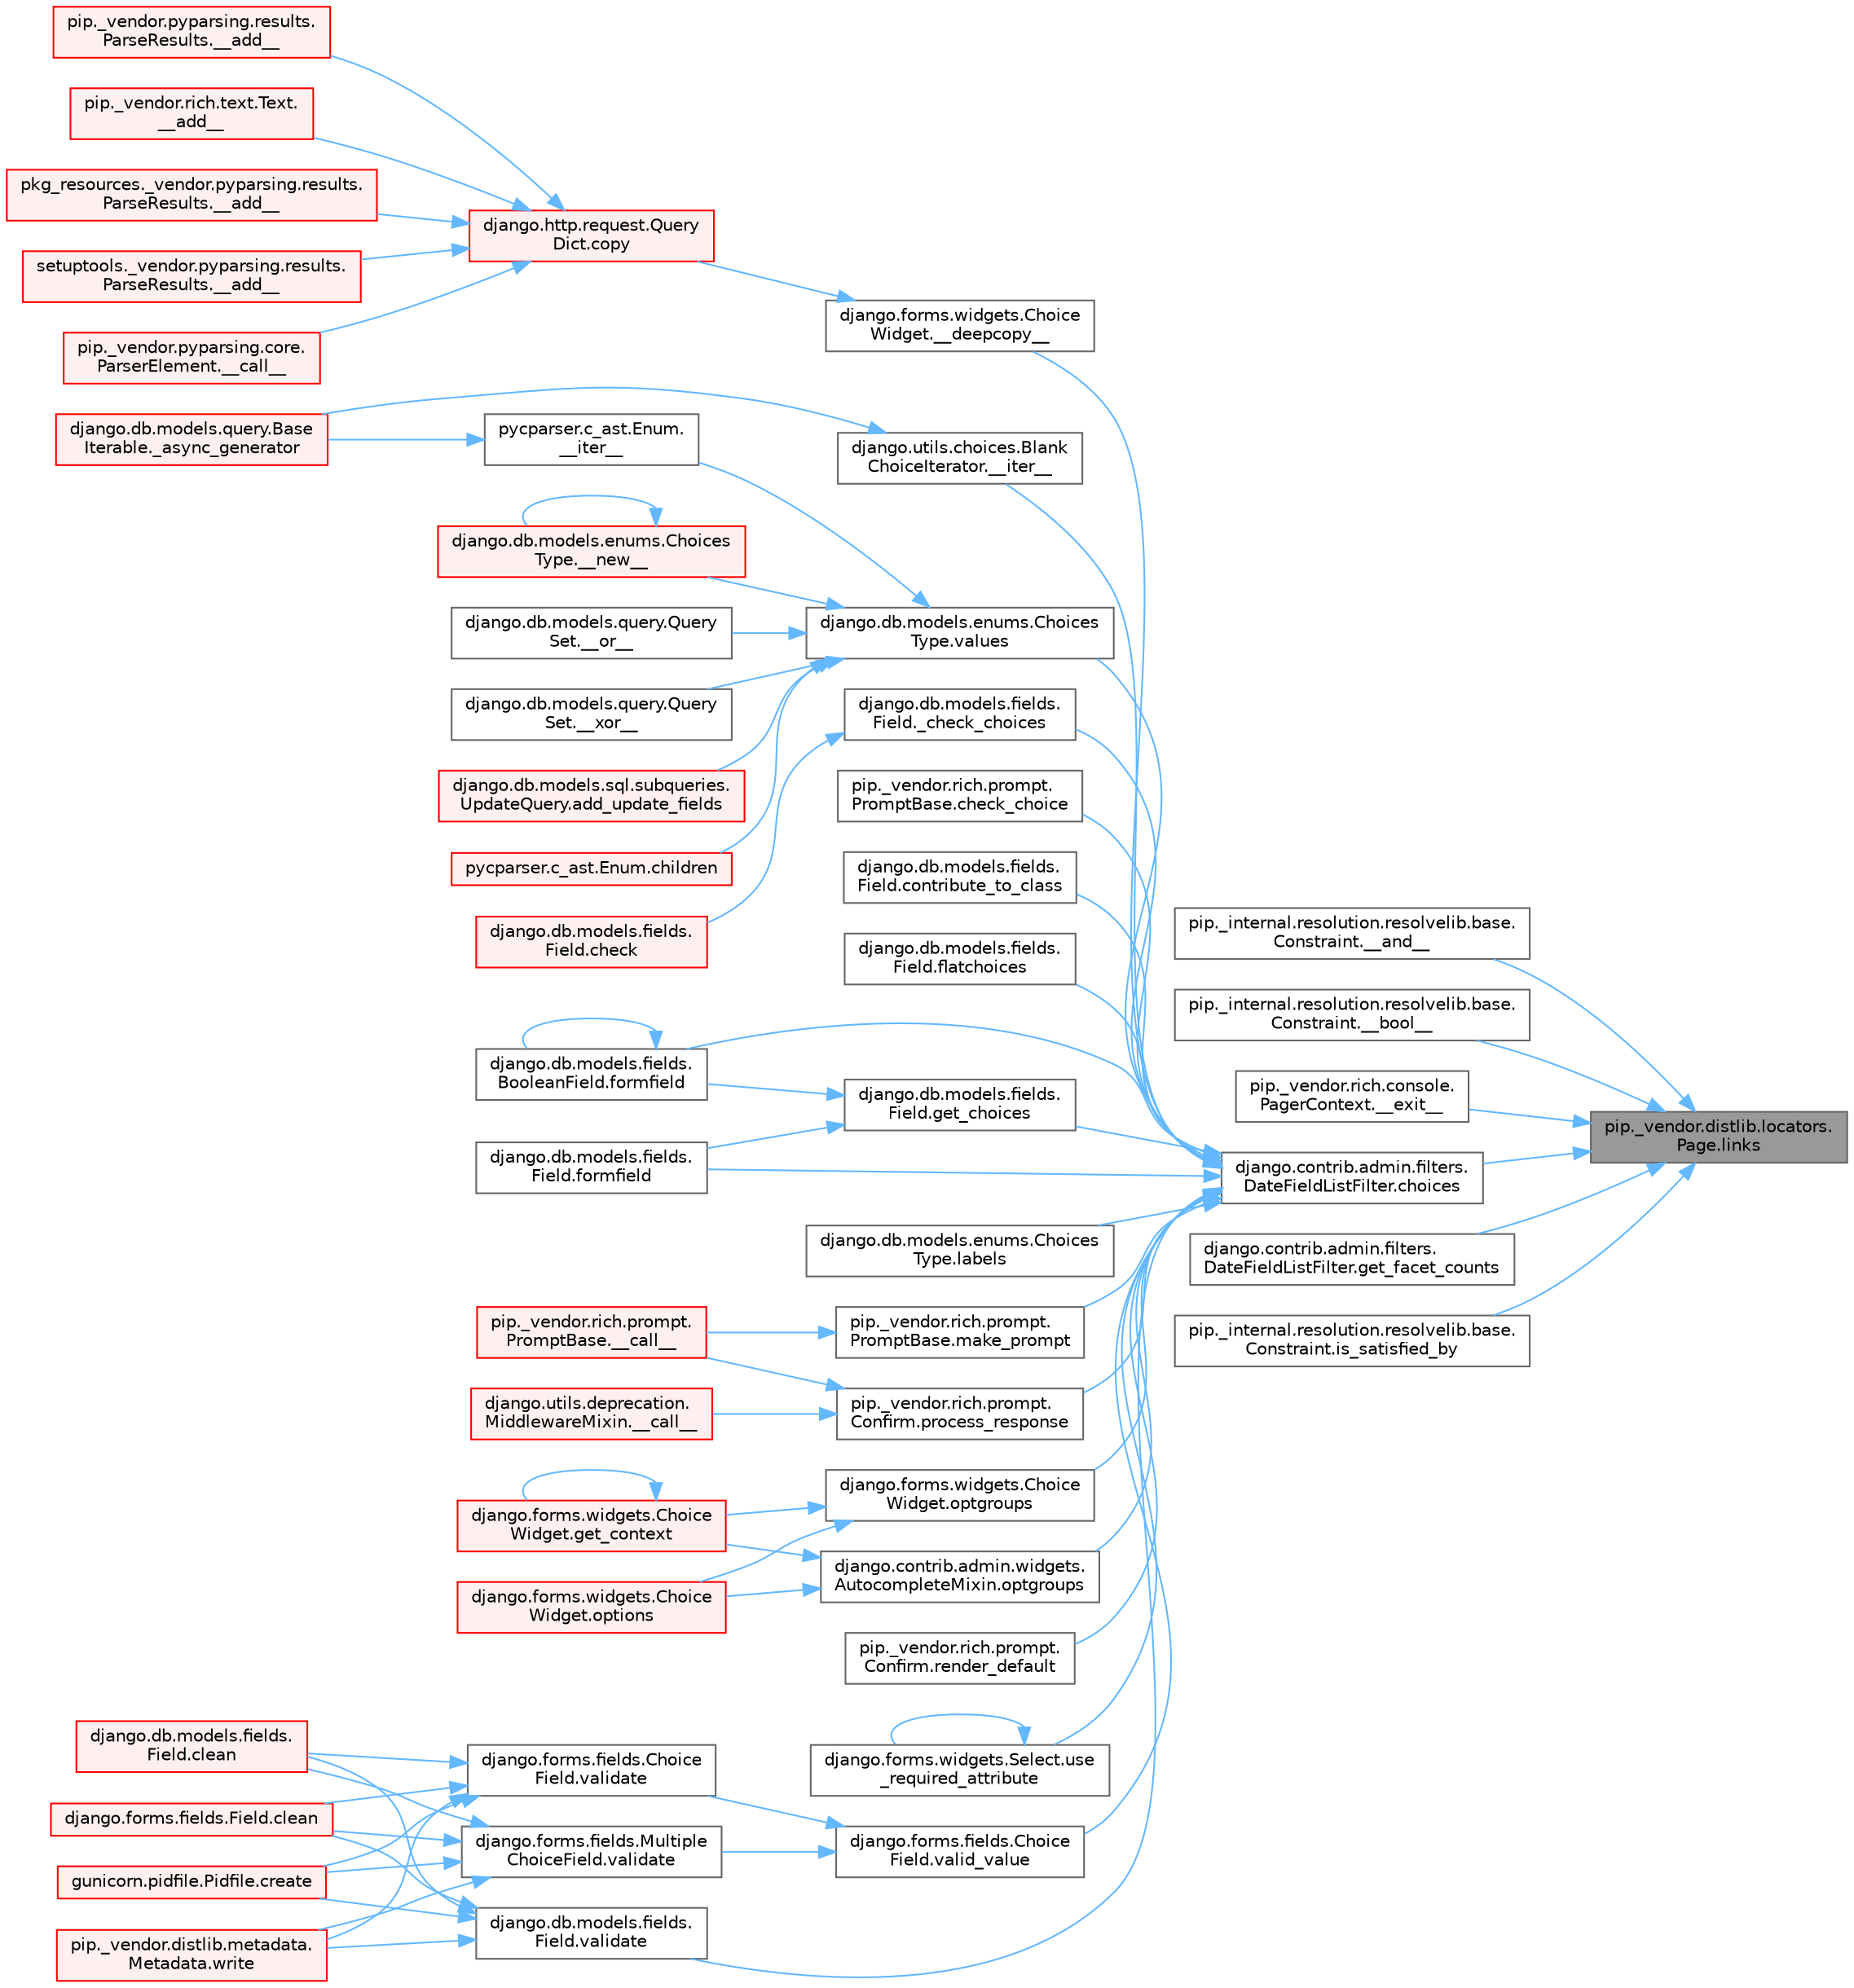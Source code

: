 digraph "pip._vendor.distlib.locators.Page.links"
{
 // LATEX_PDF_SIZE
  bgcolor="transparent";
  edge [fontname=Helvetica,fontsize=10,labelfontname=Helvetica,labelfontsize=10];
  node [fontname=Helvetica,fontsize=10,shape=box,height=0.2,width=0.4];
  rankdir="RL";
  Node1 [id="Node000001",label="pip._vendor.distlib.locators.\lPage.links",height=0.2,width=0.4,color="gray40", fillcolor="grey60", style="filled", fontcolor="black",tooltip=" "];
  Node1 -> Node2 [id="edge1_Node000001_Node000002",dir="back",color="steelblue1",style="solid",tooltip=" "];
  Node2 [id="Node000002",label="pip._internal.resolution.resolvelib.base.\lConstraint.__and__",height=0.2,width=0.4,color="grey40", fillcolor="white", style="filled",URL="$classpip_1_1__internal_1_1resolution_1_1resolvelib_1_1base_1_1_constraint.html#a6a014a615d01e4823837a933a1e10cd8",tooltip=" "];
  Node1 -> Node3 [id="edge2_Node000001_Node000003",dir="back",color="steelblue1",style="solid",tooltip=" "];
  Node3 [id="Node000003",label="pip._internal.resolution.resolvelib.base.\lConstraint.__bool__",height=0.2,width=0.4,color="grey40", fillcolor="white", style="filled",URL="$classpip_1_1__internal_1_1resolution_1_1resolvelib_1_1base_1_1_constraint.html#aa151e2f58ee25c81c0cf99eeea9961a3",tooltip=" "];
  Node1 -> Node4 [id="edge3_Node000001_Node000004",dir="back",color="steelblue1",style="solid",tooltip=" "];
  Node4 [id="Node000004",label="pip._vendor.rich.console.\lPagerContext.__exit__",height=0.2,width=0.4,color="grey40", fillcolor="white", style="filled",URL="$classpip_1_1__vendor_1_1rich_1_1console_1_1_pager_context.html#acf60a864995c89bf3724152a4603a047",tooltip=" "];
  Node1 -> Node5 [id="edge4_Node000001_Node000005",dir="back",color="steelblue1",style="solid",tooltip=" "];
  Node5 [id="Node000005",label="django.contrib.admin.filters.\lDateFieldListFilter.choices",height=0.2,width=0.4,color="grey40", fillcolor="white", style="filled",URL="$classdjango_1_1contrib_1_1admin_1_1filters_1_1_date_field_list_filter.html#a32fb521f5b579ff91b9fd5c6f40c43e4",tooltip=" "];
  Node5 -> Node6 [id="edge5_Node000005_Node000006",dir="back",color="steelblue1",style="solid",tooltip=" "];
  Node6 [id="Node000006",label="django.forms.widgets.Choice\lWidget.__deepcopy__",height=0.2,width=0.4,color="grey40", fillcolor="white", style="filled",URL="$classdjango_1_1forms_1_1widgets_1_1_choice_widget.html#a3fe004c218f5c484957a8ec94ea791e0",tooltip=" "];
  Node6 -> Node7 [id="edge6_Node000006_Node000007",dir="back",color="steelblue1",style="solid",tooltip=" "];
  Node7 [id="Node000007",label="django.http.request.Query\lDict.copy",height=0.2,width=0.4,color="red", fillcolor="#FFF0F0", style="filled",URL="$classdjango_1_1http_1_1request_1_1_query_dict.html#ada9e4956e62868c5587b9ffde7b358b5",tooltip=" "];
  Node7 -> Node8 [id="edge7_Node000007_Node000008",dir="back",color="steelblue1",style="solid",tooltip=" "];
  Node8 [id="Node000008",label="pip._vendor.pyparsing.results.\lParseResults.__add__",height=0.2,width=0.4,color="red", fillcolor="#FFF0F0", style="filled",URL="$classpip_1_1__vendor_1_1pyparsing_1_1results_1_1_parse_results.html#a3d042ec44a5277aec415d0527b3aa0f2",tooltip=" "];
  Node7 -> Node10 [id="edge8_Node000007_Node000010",dir="back",color="steelblue1",style="solid",tooltip=" "];
  Node10 [id="Node000010",label="pip._vendor.rich.text.Text.\l__add__",height=0.2,width=0.4,color="red", fillcolor="#FFF0F0", style="filled",URL="$classpip_1_1__vendor_1_1rich_1_1text_1_1_text.html#a53ddbcca645bcd523cc7875ede6a2691",tooltip=" "];
  Node7 -> Node11 [id="edge9_Node000007_Node000011",dir="back",color="steelblue1",style="solid",tooltip=" "];
  Node11 [id="Node000011",label="pkg_resources._vendor.pyparsing.results.\lParseResults.__add__",height=0.2,width=0.4,color="red", fillcolor="#FFF0F0", style="filled",URL="$classpkg__resources_1_1__vendor_1_1pyparsing_1_1results_1_1_parse_results.html#aac08c0df1060499bad944971ca3442b9",tooltip=" "];
  Node7 -> Node12 [id="edge10_Node000007_Node000012",dir="back",color="steelblue1",style="solid",tooltip=" "];
  Node12 [id="Node000012",label="setuptools._vendor.pyparsing.results.\lParseResults.__add__",height=0.2,width=0.4,color="red", fillcolor="#FFF0F0", style="filled",URL="$classsetuptools_1_1__vendor_1_1pyparsing_1_1results_1_1_parse_results.html#afddc4e6ba70870fb80a50fb1f12f43e3",tooltip=" "];
  Node7 -> Node13 [id="edge11_Node000007_Node000013",dir="back",color="steelblue1",style="solid",tooltip=" "];
  Node13 [id="Node000013",label="pip._vendor.pyparsing.core.\lParserElement.__call__",height=0.2,width=0.4,color="red", fillcolor="#FFF0F0", style="filled",URL="$classpip_1_1__vendor_1_1pyparsing_1_1core_1_1_parser_element.html#a2f5f22bc974026e007e59ad948002d7d",tooltip=" "];
  Node5 -> Node1916 [id="edge12_Node000005_Node001916",dir="back",color="steelblue1",style="solid",tooltip=" "];
  Node1916 [id="Node001916",label="django.utils.choices.Blank\lChoiceIterator.__iter__",height=0.2,width=0.4,color="grey40", fillcolor="white", style="filled",URL="$classdjango_1_1utils_1_1choices_1_1_blank_choice_iterator.html#a83883a0851404184ed94b56a38715f8e",tooltip=" "];
  Node1916 -> Node71 [id="edge13_Node001916_Node000071",dir="back",color="steelblue1",style="solid",tooltip=" "];
  Node71 [id="Node000071",label="django.db.models.query.Base\lIterable._async_generator",height=0.2,width=0.4,color="red", fillcolor="#FFF0F0", style="filled",URL="$classdjango_1_1db_1_1models_1_1query_1_1_base_iterable.html#a3ecc2267976bc6628d1fe84d78355144",tooltip=" "];
  Node5 -> Node1917 [id="edge14_Node000005_Node001917",dir="back",color="steelblue1",style="solid",tooltip=" "];
  Node1917 [id="Node001917",label="django.db.models.fields.\lField._check_choices",height=0.2,width=0.4,color="grey40", fillcolor="white", style="filled",URL="$classdjango_1_1db_1_1models_1_1fields_1_1_field.html#acf8bd6b9414101bc7f8649f2e0a56ec4",tooltip=" "];
  Node1917 -> Node1139 [id="edge15_Node001917_Node001139",dir="back",color="steelblue1",style="solid",tooltip=" "];
  Node1139 [id="Node001139",label="django.db.models.fields.\lField.check",height=0.2,width=0.4,color="red", fillcolor="#FFF0F0", style="filled",URL="$classdjango_1_1db_1_1models_1_1fields_1_1_field.html#ad2ebd34e73f0b1ff16ba6b6f155633ac",tooltip=" "];
  Node5 -> Node1918 [id="edge16_Node000005_Node001918",dir="back",color="steelblue1",style="solid",tooltip=" "];
  Node1918 [id="Node001918",label="pip._vendor.rich.prompt.\lPromptBase.check_choice",height=0.2,width=0.4,color="grey40", fillcolor="white", style="filled",URL="$classpip_1_1__vendor_1_1rich_1_1prompt_1_1_prompt_base.html#afb95444d1525fc225a641998b21c5f5d",tooltip=" "];
  Node5 -> Node1696 [id="edge17_Node000005_Node001696",dir="back",color="steelblue1",style="solid",tooltip=" "];
  Node1696 [id="Node001696",label="django.db.models.fields.\lField.contribute_to_class",height=0.2,width=0.4,color="grey40", fillcolor="white", style="filled",URL="$classdjango_1_1db_1_1models_1_1fields_1_1_field.html#a355f0f7a7b574b360c8c02b3aded721e",tooltip=" "];
  Node5 -> Node1919 [id="edge18_Node000005_Node001919",dir="back",color="steelblue1",style="solid",tooltip=" "];
  Node1919 [id="Node001919",label="django.db.models.fields.\lField.flatchoices",height=0.2,width=0.4,color="grey40", fillcolor="white", style="filled",URL="$classdjango_1_1db_1_1models_1_1fields_1_1_field.html#a4745acd179edb419abbb240d25edc08c",tooltip=" "];
  Node5 -> Node1920 [id="edge19_Node000005_Node001920",dir="back",color="steelblue1",style="solid",tooltip=" "];
  Node1920 [id="Node001920",label="django.db.models.fields.\lBooleanField.formfield",height=0.2,width=0.4,color="grey40", fillcolor="white", style="filled",URL="$classdjango_1_1db_1_1models_1_1fields_1_1_boolean_field.html#af37d409be823394375dcf0f083b2eb0b",tooltip=" "];
  Node1920 -> Node1920 [id="edge20_Node001920_Node001920",dir="back",color="steelblue1",style="solid",tooltip=" "];
  Node5 -> Node1921 [id="edge21_Node000005_Node001921",dir="back",color="steelblue1",style="solid",tooltip=" "];
  Node1921 [id="Node001921",label="django.db.models.fields.\lField.formfield",height=0.2,width=0.4,color="grey40", fillcolor="white", style="filled",URL="$classdjango_1_1db_1_1models_1_1fields_1_1_field.html#a1822195647a4e308ad17ccbeab6ea120",tooltip=" "];
  Node5 -> Node1922 [id="edge22_Node000005_Node001922",dir="back",color="steelblue1",style="solid",tooltip=" "];
  Node1922 [id="Node001922",label="django.db.models.fields.\lField.get_choices",height=0.2,width=0.4,color="grey40", fillcolor="white", style="filled",URL="$classdjango_1_1db_1_1models_1_1fields_1_1_field.html#a069330afd09584ac99e33b858b9fddb7",tooltip=" "];
  Node1922 -> Node1920 [id="edge23_Node001922_Node001920",dir="back",color="steelblue1",style="solid",tooltip=" "];
  Node1922 -> Node1921 [id="edge24_Node001922_Node001921",dir="back",color="steelblue1",style="solid",tooltip=" "];
  Node5 -> Node1923 [id="edge25_Node000005_Node001923",dir="back",color="steelblue1",style="solid",tooltip=" "];
  Node1923 [id="Node001923",label="django.db.models.enums.Choices\lType.labels",height=0.2,width=0.4,color="grey40", fillcolor="white", style="filled",URL="$classdjango_1_1db_1_1models_1_1enums_1_1_choices_type.html#a97c4057e06c40c18bb3abdf66a227c5f",tooltip=" "];
  Node5 -> Node1924 [id="edge26_Node000005_Node001924",dir="back",color="steelblue1",style="solid",tooltip=" "];
  Node1924 [id="Node001924",label="pip._vendor.rich.prompt.\lPromptBase.make_prompt",height=0.2,width=0.4,color="grey40", fillcolor="white", style="filled",URL="$classpip_1_1__vendor_1_1rich_1_1prompt_1_1_prompt_base.html#a237cd3a31657844ed707b3751da73760",tooltip=" "];
  Node1924 -> Node1925 [id="edge27_Node001924_Node001925",dir="back",color="steelblue1",style="solid",tooltip=" "];
  Node1925 [id="Node001925",label="pip._vendor.rich.prompt.\lPromptBase.__call__",height=0.2,width=0.4,color="red", fillcolor="#FFF0F0", style="filled",URL="$classpip_1_1__vendor_1_1rich_1_1prompt_1_1_prompt_base.html#ab74f16338003fbd557e0e2fa1b21d50d",tooltip=" "];
  Node5 -> Node1926 [id="edge28_Node000005_Node001926",dir="back",color="steelblue1",style="solid",tooltip=" "];
  Node1926 [id="Node001926",label="django.contrib.admin.widgets.\lAutocompleteMixin.optgroups",height=0.2,width=0.4,color="grey40", fillcolor="white", style="filled",URL="$classdjango_1_1contrib_1_1admin_1_1widgets_1_1_autocomplete_mixin.html#a638ff1cf500030285676b090c8eee8f9",tooltip=" "];
  Node1926 -> Node1927 [id="edge29_Node001926_Node001927",dir="back",color="steelblue1",style="solid",tooltip=" "];
  Node1927 [id="Node001927",label="django.forms.widgets.Choice\lWidget.get_context",height=0.2,width=0.4,color="red", fillcolor="#FFF0F0", style="filled",URL="$classdjango_1_1forms_1_1widgets_1_1_choice_widget.html#a31e20981027ba50f51362ea6f9083ae1",tooltip=" "];
  Node1927 -> Node1927 [id="edge30_Node001927_Node001927",dir="back",color="steelblue1",style="solid",tooltip=" "];
  Node1926 -> Node1928 [id="edge31_Node001926_Node001928",dir="back",color="steelblue1",style="solid",tooltip=" "];
  Node1928 [id="Node001928",label="django.forms.widgets.Choice\lWidget.options",height=0.2,width=0.4,color="red", fillcolor="#FFF0F0", style="filled",URL="$classdjango_1_1forms_1_1widgets_1_1_choice_widget.html#a8575b90386fc2027f38ea00133cef250",tooltip=" "];
  Node5 -> Node1929 [id="edge32_Node000005_Node001929",dir="back",color="steelblue1",style="solid",tooltip=" "];
  Node1929 [id="Node001929",label="django.forms.widgets.Choice\lWidget.optgroups",height=0.2,width=0.4,color="grey40", fillcolor="white", style="filled",URL="$classdjango_1_1forms_1_1widgets_1_1_choice_widget.html#af1d09b0d42de6f6f30d2f9d577cf2fb4",tooltip=" "];
  Node1929 -> Node1927 [id="edge33_Node001929_Node001927",dir="back",color="steelblue1",style="solid",tooltip=" "];
  Node1929 -> Node1928 [id="edge34_Node001929_Node001928",dir="back",color="steelblue1",style="solid",tooltip=" "];
  Node5 -> Node1930 [id="edge35_Node000005_Node001930",dir="back",color="steelblue1",style="solid",tooltip=" "];
  Node1930 [id="Node001930",label="pip._vendor.rich.prompt.\lConfirm.process_response",height=0.2,width=0.4,color="grey40", fillcolor="white", style="filled",URL="$classpip_1_1__vendor_1_1rich_1_1prompt_1_1_confirm.html#ae555128523e3287490f93105d2b87a33",tooltip=" "];
  Node1930 -> Node1931 [id="edge36_Node001930_Node001931",dir="back",color="steelblue1",style="solid",tooltip=" "];
  Node1931 [id="Node001931",label="django.utils.deprecation.\lMiddlewareMixin.__call__",height=0.2,width=0.4,color="red", fillcolor="#FFF0F0", style="filled",URL="$classdjango_1_1utils_1_1deprecation_1_1_middleware_mixin.html#a7d9fe62fd0c073a7c43189eede078db5",tooltip=" "];
  Node1930 -> Node1925 [id="edge37_Node001930_Node001925",dir="back",color="steelblue1",style="solid",tooltip=" "];
  Node5 -> Node1932 [id="edge38_Node000005_Node001932",dir="back",color="steelblue1",style="solid",tooltip=" "];
  Node1932 [id="Node001932",label="pip._vendor.rich.prompt.\lConfirm.render_default",height=0.2,width=0.4,color="grey40", fillcolor="white", style="filled",URL="$classpip_1_1__vendor_1_1rich_1_1prompt_1_1_confirm.html#ae058a3415168be8abd7e035dd0dc7d26",tooltip=" "];
  Node5 -> Node1933 [id="edge39_Node000005_Node001933",dir="back",color="steelblue1",style="solid",tooltip=" "];
  Node1933 [id="Node001933",label="django.forms.widgets.Select.use\l_required_attribute",height=0.2,width=0.4,color="grey40", fillcolor="white", style="filled",URL="$classdjango_1_1forms_1_1widgets_1_1_select.html#afdd84d0e57a74ae77333ce01570a54b2",tooltip=" "];
  Node1933 -> Node1933 [id="edge40_Node001933_Node001933",dir="back",color="steelblue1",style="solid",tooltip=" "];
  Node5 -> Node1934 [id="edge41_Node000005_Node001934",dir="back",color="steelblue1",style="solid",tooltip=" "];
  Node1934 [id="Node001934",label="django.forms.fields.Choice\lField.valid_value",height=0.2,width=0.4,color="grey40", fillcolor="white", style="filled",URL="$classdjango_1_1forms_1_1fields_1_1_choice_field.html#a10db76e16859477580fc5457dc854c94",tooltip=" "];
  Node1934 -> Node1935 [id="edge42_Node001934_Node001935",dir="back",color="steelblue1",style="solid",tooltip=" "];
  Node1935 [id="Node001935",label="django.forms.fields.Choice\lField.validate",height=0.2,width=0.4,color="grey40", fillcolor="white", style="filled",URL="$classdjango_1_1forms_1_1fields_1_1_choice_field.html#ae386cdf0dfd6be4d5e2782d82979d8ec",tooltip=" "];
  Node1935 -> Node629 [id="edge43_Node001935_Node000629",dir="back",color="steelblue1",style="solid",tooltip=" "];
  Node629 [id="Node000629",label="django.db.models.fields.\lField.clean",height=0.2,width=0.4,color="red", fillcolor="#FFF0F0", style="filled",URL="$classdjango_1_1db_1_1models_1_1fields_1_1_field.html#a4882fa20e9148ee8315b937e9cea41bf",tooltip=" "];
  Node1935 -> Node1130 [id="edge44_Node001935_Node001130",dir="back",color="steelblue1",style="solid",tooltip=" "];
  Node1130 [id="Node001130",label="django.forms.fields.Field.clean",height=0.2,width=0.4,color="red", fillcolor="#FFF0F0", style="filled",URL="$classdjango_1_1forms_1_1fields_1_1_field.html#aee75acad433887bd31c6f298ebd77195",tooltip=" "];
  Node1935 -> Node1131 [id="edge45_Node001935_Node001131",dir="back",color="steelblue1",style="solid",tooltip=" "];
  Node1131 [id="Node001131",label="gunicorn.pidfile.Pidfile.create",height=0.2,width=0.4,color="red", fillcolor="#FFF0F0", style="filled",URL="$classgunicorn_1_1pidfile_1_1_pidfile.html#a739ebe5daa90135eb5ab41ed81b0e31d",tooltip=" "];
  Node1935 -> Node654 [id="edge46_Node001935_Node000654",dir="back",color="steelblue1",style="solid",tooltip=" "];
  Node654 [id="Node000654",label="pip._vendor.distlib.metadata.\lMetadata.write",height=0.2,width=0.4,color="red", fillcolor="#FFF0F0", style="filled",URL="$classpip_1_1__vendor_1_1distlib_1_1metadata_1_1_metadata.html#a1a2c54572ca133a21190923864249820",tooltip=" "];
  Node1934 -> Node1936 [id="edge47_Node001934_Node001936",dir="back",color="steelblue1",style="solid",tooltip=" "];
  Node1936 [id="Node001936",label="django.forms.fields.Multiple\lChoiceField.validate",height=0.2,width=0.4,color="grey40", fillcolor="white", style="filled",URL="$classdjango_1_1forms_1_1fields_1_1_multiple_choice_field.html#ae7fffc269f7747b6263f43b18462a97c",tooltip=" "];
  Node1936 -> Node629 [id="edge48_Node001936_Node000629",dir="back",color="steelblue1",style="solid",tooltip=" "];
  Node1936 -> Node1130 [id="edge49_Node001936_Node001130",dir="back",color="steelblue1",style="solid",tooltip=" "];
  Node1936 -> Node1131 [id="edge50_Node001936_Node001131",dir="back",color="steelblue1",style="solid",tooltip=" "];
  Node1936 -> Node654 [id="edge51_Node001936_Node000654",dir="back",color="steelblue1",style="solid",tooltip=" "];
  Node5 -> Node1937 [id="edge52_Node000005_Node001937",dir="back",color="steelblue1",style="solid",tooltip=" "];
  Node1937 [id="Node001937",label="django.db.models.fields.\lField.validate",height=0.2,width=0.4,color="grey40", fillcolor="white", style="filled",URL="$classdjango_1_1db_1_1models_1_1fields_1_1_field.html#ab7b116924eaa32831ac2bb565b7a4566",tooltip=" "];
  Node1937 -> Node629 [id="edge53_Node001937_Node000629",dir="back",color="steelblue1",style="solid",tooltip=" "];
  Node1937 -> Node1130 [id="edge54_Node001937_Node001130",dir="back",color="steelblue1",style="solid",tooltip=" "];
  Node1937 -> Node1131 [id="edge55_Node001937_Node001131",dir="back",color="steelblue1",style="solid",tooltip=" "];
  Node1937 -> Node654 [id="edge56_Node001937_Node000654",dir="back",color="steelblue1",style="solid",tooltip=" "];
  Node5 -> Node1938 [id="edge57_Node000005_Node001938",dir="back",color="steelblue1",style="solid",tooltip=" "];
  Node1938 [id="Node001938",label="django.db.models.enums.Choices\lType.values",height=0.2,width=0.4,color="grey40", fillcolor="white", style="filled",URL="$classdjango_1_1db_1_1models_1_1enums_1_1_choices_type.html#a6a25241e73ee5ff638ef5b424f5cb8e8",tooltip=" "];
  Node1938 -> Node1939 [id="edge58_Node001938_Node001939",dir="back",color="steelblue1",style="solid",tooltip=" "];
  Node1939 [id="Node001939",label="pycparser.c_ast.Enum.\l__iter__",height=0.2,width=0.4,color="grey40", fillcolor="white", style="filled",URL="$classpycparser_1_1c__ast_1_1_enum.html#ac208d6d9ff80e95c0fba7582b9a8c73c",tooltip=" "];
  Node1939 -> Node71 [id="edge59_Node001939_Node000071",dir="back",color="steelblue1",style="solid",tooltip=" "];
  Node1938 -> Node1940 [id="edge60_Node001938_Node001940",dir="back",color="steelblue1",style="solid",tooltip=" "];
  Node1940 [id="Node001940",label="django.db.models.enums.Choices\lType.__new__",height=0.2,width=0.4,color="red", fillcolor="#FFF0F0", style="filled",URL="$classdjango_1_1db_1_1models_1_1enums_1_1_choices_type.html#a973fedbb791aa7249348ddf93ba850d9",tooltip=" "];
  Node1940 -> Node1940 [id="edge61_Node001940_Node001940",dir="back",color="steelblue1",style="solid",tooltip=" "];
  Node1938 -> Node1961 [id="edge62_Node001938_Node001961",dir="back",color="steelblue1",style="solid",tooltip=" "];
  Node1961 [id="Node001961",label="django.db.models.query.Query\lSet.__or__",height=0.2,width=0.4,color="grey40", fillcolor="white", style="filled",URL="$classdjango_1_1db_1_1models_1_1query_1_1_query_set.html#a18f4b3ceae0b656cb63b0d6e1183b9f5",tooltip=" "];
  Node1938 -> Node1962 [id="edge63_Node001938_Node001962",dir="back",color="steelblue1",style="solid",tooltip=" "];
  Node1962 [id="Node001962",label="django.db.models.query.Query\lSet.__xor__",height=0.2,width=0.4,color="grey40", fillcolor="white", style="filled",URL="$classdjango_1_1db_1_1models_1_1query_1_1_query_set.html#a47723ace6e8fca37b47a2e6583a9ad1d",tooltip=" "];
  Node1938 -> Node1963 [id="edge64_Node001938_Node001963",dir="back",color="steelblue1",style="solid",tooltip=" "];
  Node1963 [id="Node001963",label="django.db.models.sql.subqueries.\lUpdateQuery.add_update_fields",height=0.2,width=0.4,color="red", fillcolor="#FFF0F0", style="filled",URL="$classdjango_1_1db_1_1models_1_1sql_1_1subqueries_1_1_update_query.html#a80740a116ccc43f8985298259c5259c1",tooltip=" "];
  Node1938 -> Node1966 [id="edge65_Node001938_Node001966",dir="back",color="steelblue1",style="solid",tooltip=" "];
  Node1966 [id="Node001966",label="pycparser.c_ast.Enum.children",height=0.2,width=0.4,color="red", fillcolor="#FFF0F0", style="filled",URL="$classpycparser_1_1c__ast_1_1_enum.html#a7a63e81ed8ae813ea8db365d05a67649",tooltip=" "];
  Node1 -> Node3176 [id="edge66_Node000001_Node003176",dir="back",color="steelblue1",style="solid",tooltip=" "];
  Node3176 [id="Node003176",label="django.contrib.admin.filters.\lDateFieldListFilter.get_facet_counts",height=0.2,width=0.4,color="grey40", fillcolor="white", style="filled",URL="$classdjango_1_1contrib_1_1admin_1_1filters_1_1_date_field_list_filter.html#af4d5b25d238a835207a16b310c462142",tooltip=" "];
  Node1 -> Node3177 [id="edge67_Node000001_Node003177",dir="back",color="steelblue1",style="solid",tooltip=" "];
  Node3177 [id="Node003177",label="pip._internal.resolution.resolvelib.base.\lConstraint.is_satisfied_by",height=0.2,width=0.4,color="grey40", fillcolor="white", style="filled",URL="$classpip_1_1__internal_1_1resolution_1_1resolvelib_1_1base_1_1_constraint.html#a1662a6a182a16b9004b2cc2a04c248f7",tooltip=" "];
}
